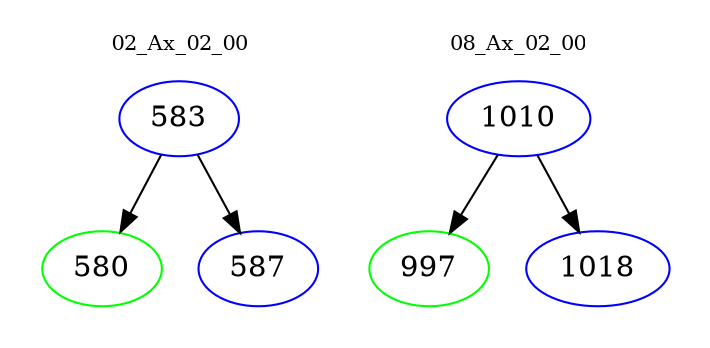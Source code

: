 digraph{
subgraph cluster_0 {
color = white
label = "02_Ax_02_00";
fontsize=10;
T0_583 [label="583", color="blue"]
T0_583 -> T0_580 [color="black"]
T0_580 [label="580", color="green"]
T0_583 -> T0_587 [color="black"]
T0_587 [label="587", color="blue"]
}
subgraph cluster_1 {
color = white
label = "08_Ax_02_00";
fontsize=10;
T1_1010 [label="1010", color="blue"]
T1_1010 -> T1_997 [color="black"]
T1_997 [label="997", color="green"]
T1_1010 -> T1_1018 [color="black"]
T1_1018 [label="1018", color="blue"]
}
}
